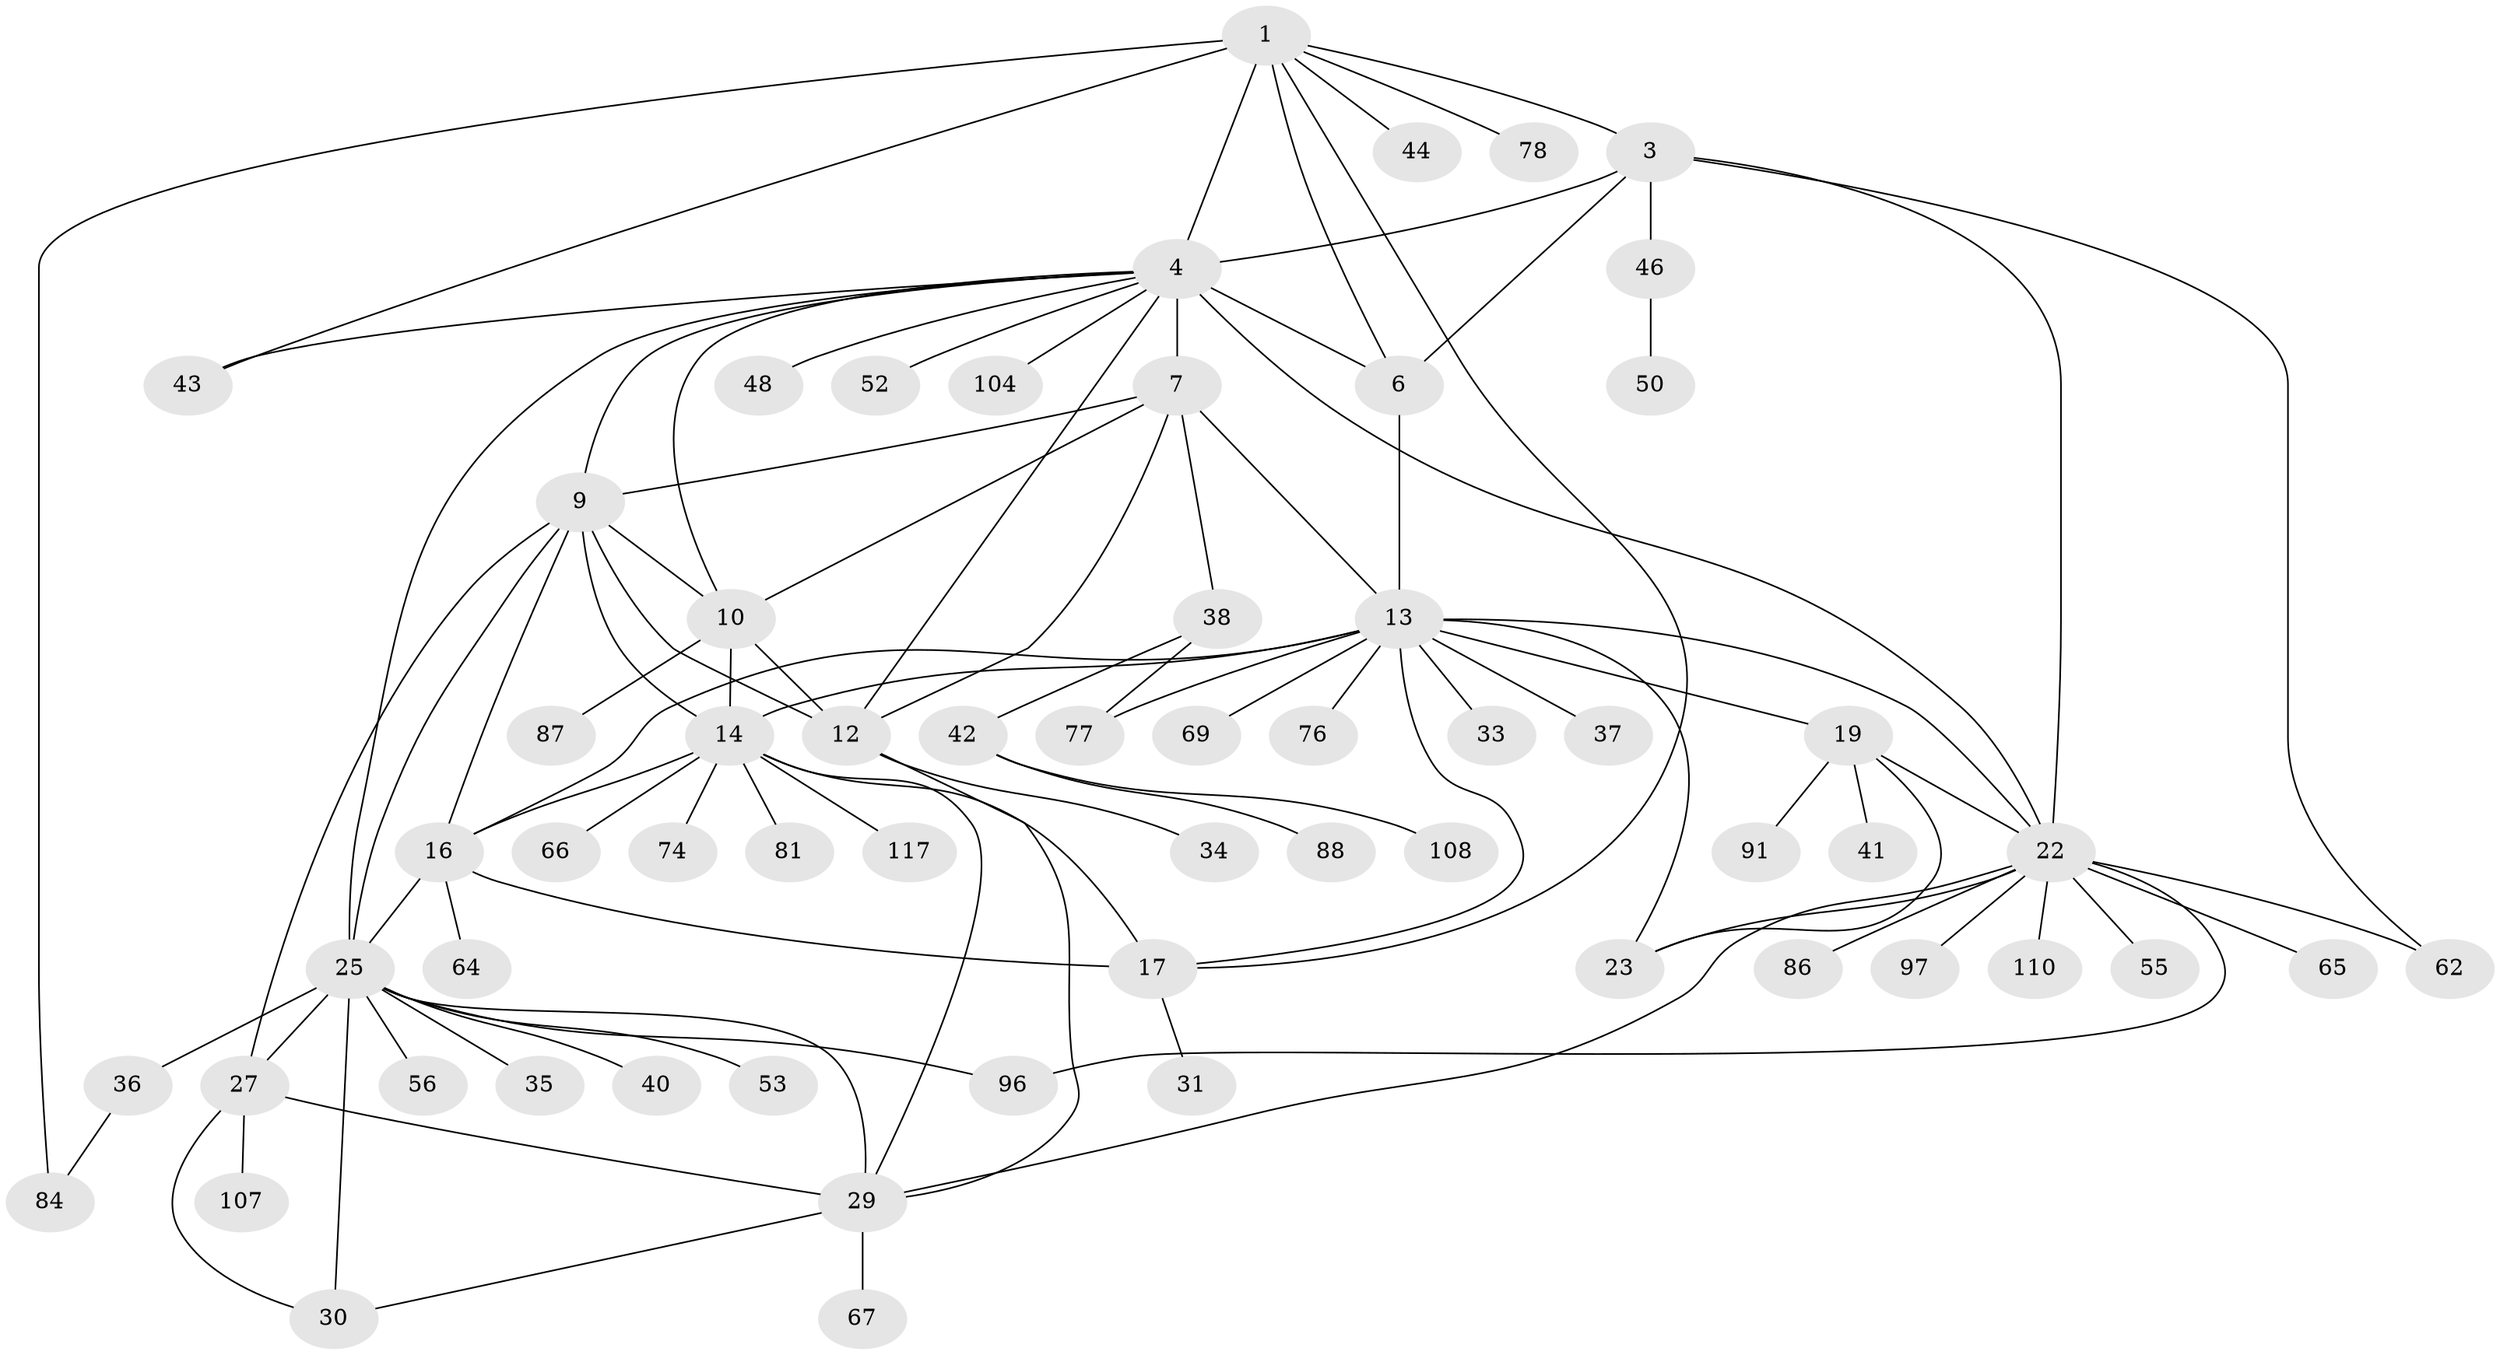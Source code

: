 // original degree distribution, {9: 0.04878048780487805, 8: 0.04878048780487805, 6: 0.024390243902439025, 7: 0.06504065040650407, 10: 0.032520325203252036, 12: 0.016260162601626018, 5: 0.016260162601626018, 1: 0.5203252032520326, 4: 0.016260162601626018, 3: 0.06504065040650407, 2: 0.14634146341463414}
// Generated by graph-tools (version 1.1) at 2025/15/03/09/25 04:15:49]
// undirected, 61 vertices, 96 edges
graph export_dot {
graph [start="1"]
  node [color=gray90,style=filled];
  1 [super="+2+49"];
  3;
  4 [super="+5+63"];
  6 [super="+58"];
  7 [super="+8+106"];
  9;
  10;
  12 [super="+57"];
  13 [super="+59+20+98"];
  14 [super="+75+32+15+73"];
  16 [super="+123+18"];
  17;
  19 [super="+21"];
  22 [super="+24+39"];
  23 [super="+71+99"];
  25 [super="+79+28+26"];
  27;
  29 [super="+122+70+45"];
  30;
  31;
  33;
  34;
  35;
  36 [super="+68"];
  37;
  38;
  40 [super="+119+72"];
  41;
  42;
  43;
  44;
  46;
  48;
  50;
  52;
  53;
  55;
  56;
  62 [super="+111"];
  64;
  65;
  66;
  67;
  69;
  74;
  76 [super="+109"];
  77 [super="+95+116"];
  78;
  81 [super="+105"];
  84 [super="+100"];
  86;
  87 [super="+114"];
  88 [super="+103"];
  91;
  96 [super="+120"];
  97;
  104;
  107;
  108;
  110;
  117;
  1 -- 3 [weight=2];
  1 -- 4 [weight=4];
  1 -- 6 [weight=2];
  1 -- 43;
  1 -- 44;
  1 -- 78;
  1 -- 17;
  1 -- 84;
  3 -- 4 [weight=2];
  3 -- 6;
  3 -- 46;
  3 -- 62;
  3 -- 22;
  4 -- 6 [weight=2];
  4 -- 48;
  4 -- 104;
  4 -- 7 [weight=3];
  4 -- 9;
  4 -- 10;
  4 -- 43;
  4 -- 12;
  4 -- 52;
  4 -- 22;
  4 -- 25;
  6 -- 13;
  7 -- 9 [weight=2];
  7 -- 10 [weight=2];
  7 -- 12 [weight=2];
  7 -- 38;
  7 -- 13;
  9 -- 10;
  9 -- 12;
  9 -- 14;
  9 -- 27;
  9 -- 25;
  9 -- 16;
  10 -- 12;
  10 -- 87;
  10 -- 14;
  12 -- 34;
  12 -- 29;
  13 -- 14 [weight=2];
  13 -- 16 [weight=2];
  13 -- 17;
  13 -- 33;
  13 -- 77;
  13 -- 37;
  13 -- 69;
  13 -- 76;
  13 -- 19 [weight=2];
  13 -- 22 [weight=2];
  13 -- 23;
  14 -- 16 [weight=4];
  14 -- 17 [weight=2];
  14 -- 81;
  14 -- 66;
  14 -- 74;
  14 -- 117;
  14 -- 29;
  16 -- 17 [weight=2];
  16 -- 25;
  16 -- 64;
  17 -- 31;
  19 -- 22 [weight=4];
  19 -- 23 [weight=2];
  19 -- 41;
  19 -- 91;
  22 -- 23 [weight=2];
  22 -- 29;
  22 -- 62;
  22 -- 86;
  22 -- 96;
  22 -- 97;
  22 -- 110;
  22 -- 65;
  22 -- 55;
  25 -- 27 [weight=3];
  25 -- 29 [weight=3];
  25 -- 30 [weight=3];
  25 -- 35;
  25 -- 40;
  25 -- 56;
  25 -- 96;
  25 -- 36;
  25 -- 53;
  27 -- 29;
  27 -- 30;
  27 -- 107;
  29 -- 30;
  29 -- 67;
  36 -- 84;
  38 -- 42;
  38 -- 77;
  42 -- 88;
  42 -- 108;
  46 -- 50;
}
